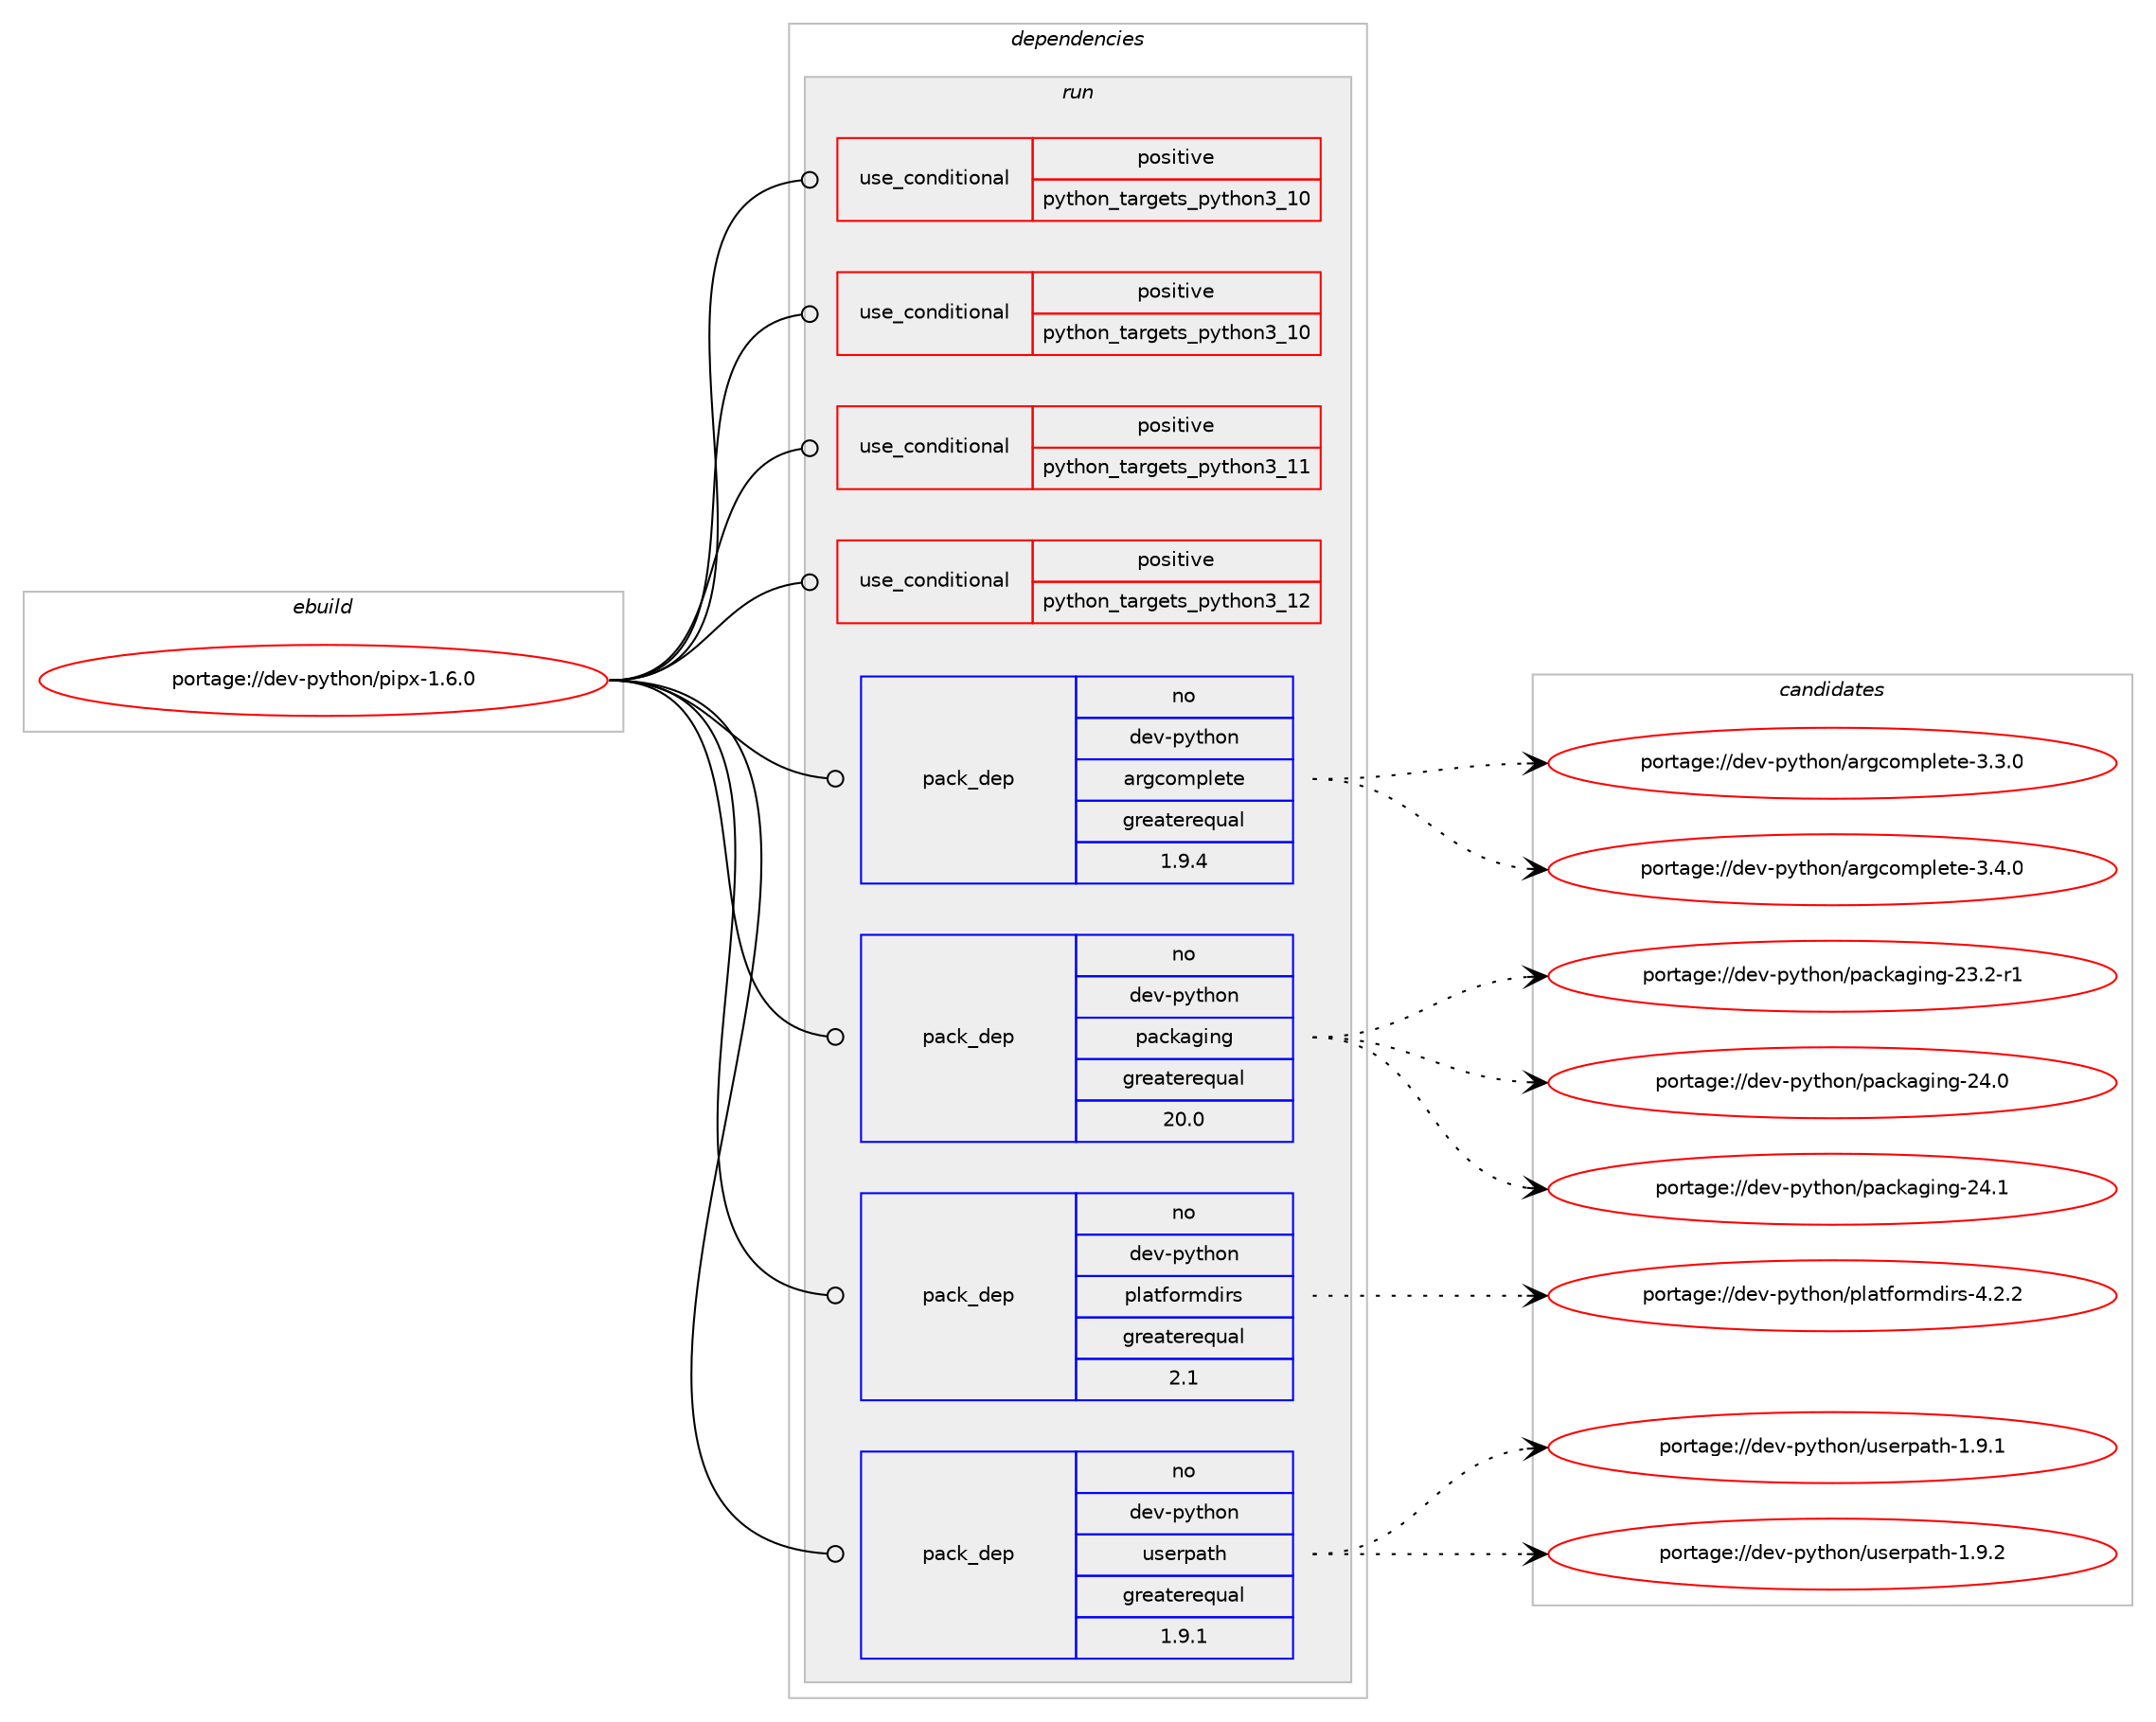digraph prolog {

# *************
# Graph options
# *************

newrank=true;
concentrate=true;
compound=true;
graph [rankdir=LR,fontname=Helvetica,fontsize=10,ranksep=1.5];#, ranksep=2.5, nodesep=0.2];
edge  [arrowhead=vee];
node  [fontname=Helvetica,fontsize=10];

# **********
# The ebuild
# **********

subgraph cluster_leftcol {
color=gray;
rank=same;
label=<<i>ebuild</i>>;
id [label="portage://dev-python/pipx-1.6.0", color=red, width=4, href="../dev-python/pipx-1.6.0.svg"];
}

# ****************
# The dependencies
# ****************

subgraph cluster_midcol {
color=gray;
label=<<i>dependencies</i>>;
subgraph cluster_compile {
fillcolor="#eeeeee";
style=filled;
label=<<i>compile</i>>;
}
subgraph cluster_compileandrun {
fillcolor="#eeeeee";
style=filled;
label=<<i>compile and run</i>>;
}
subgraph cluster_run {
fillcolor="#eeeeee";
style=filled;
label=<<i>run</i>>;
subgraph cond35009 {
dependency77629 [label=<<TABLE BORDER="0" CELLBORDER="1" CELLSPACING="0" CELLPADDING="4"><TR><TD ROWSPAN="3" CELLPADDING="10">use_conditional</TD></TR><TR><TD>positive</TD></TR><TR><TD>python_targets_python3_10</TD></TR></TABLE>>, shape=none, color=red];
# *** BEGIN UNKNOWN DEPENDENCY TYPE (TODO) ***
# dependency77629 -> package_dependency(portage://dev-python/pipx-1.6.0,run,no,dev-lang,python,none,[,,],[slot(3.10)],[])
# *** END UNKNOWN DEPENDENCY TYPE (TODO) ***

}
id:e -> dependency77629:w [weight=20,style="solid",arrowhead="odot"];
subgraph cond35010 {
dependency77630 [label=<<TABLE BORDER="0" CELLBORDER="1" CELLSPACING="0" CELLPADDING="4"><TR><TD ROWSPAN="3" CELLPADDING="10">use_conditional</TD></TR><TR><TD>positive</TD></TR><TR><TD>python_targets_python3_10</TD></TR></TABLE>>, shape=none, color=red];
# *** BEGIN UNKNOWN DEPENDENCY TYPE (TODO) ***
# dependency77630 -> package_dependency(portage://dev-python/pipx-1.6.0,run,no,dev-python,tomli,none,[,,],[],[use(optenable(python_targets_python3_10),negative)])
# *** END UNKNOWN DEPENDENCY TYPE (TODO) ***

}
id:e -> dependency77630:w [weight=20,style="solid",arrowhead="odot"];
subgraph cond35011 {
dependency77631 [label=<<TABLE BORDER="0" CELLBORDER="1" CELLSPACING="0" CELLPADDING="4"><TR><TD ROWSPAN="3" CELLPADDING="10">use_conditional</TD></TR><TR><TD>positive</TD></TR><TR><TD>python_targets_python3_11</TD></TR></TABLE>>, shape=none, color=red];
# *** BEGIN UNKNOWN DEPENDENCY TYPE (TODO) ***
# dependency77631 -> package_dependency(portage://dev-python/pipx-1.6.0,run,no,dev-lang,python,none,[,,],[slot(3.11)],[])
# *** END UNKNOWN DEPENDENCY TYPE (TODO) ***

}
id:e -> dependency77631:w [weight=20,style="solid",arrowhead="odot"];
subgraph cond35012 {
dependency77632 [label=<<TABLE BORDER="0" CELLBORDER="1" CELLSPACING="0" CELLPADDING="4"><TR><TD ROWSPAN="3" CELLPADDING="10">use_conditional</TD></TR><TR><TD>positive</TD></TR><TR><TD>python_targets_python3_12</TD></TR></TABLE>>, shape=none, color=red];
# *** BEGIN UNKNOWN DEPENDENCY TYPE (TODO) ***
# dependency77632 -> package_dependency(portage://dev-python/pipx-1.6.0,run,no,dev-lang,python,none,[,,],[slot(3.12)],[])
# *** END UNKNOWN DEPENDENCY TYPE (TODO) ***

}
id:e -> dependency77632:w [weight=20,style="solid",arrowhead="odot"];
subgraph pack41403 {
dependency77633 [label=<<TABLE BORDER="0" CELLBORDER="1" CELLSPACING="0" CELLPADDING="4" WIDTH="220"><TR><TD ROWSPAN="6" CELLPADDING="30">pack_dep</TD></TR><TR><TD WIDTH="110">no</TD></TR><TR><TD>dev-python</TD></TR><TR><TD>argcomplete</TD></TR><TR><TD>greaterequal</TD></TR><TR><TD>1.9.4</TD></TR></TABLE>>, shape=none, color=blue];
}
id:e -> dependency77633:w [weight=20,style="solid",arrowhead="odot"];
subgraph pack41404 {
dependency77634 [label=<<TABLE BORDER="0" CELLBORDER="1" CELLSPACING="0" CELLPADDING="4" WIDTH="220"><TR><TD ROWSPAN="6" CELLPADDING="30">pack_dep</TD></TR><TR><TD WIDTH="110">no</TD></TR><TR><TD>dev-python</TD></TR><TR><TD>packaging</TD></TR><TR><TD>greaterequal</TD></TR><TR><TD>20.0</TD></TR></TABLE>>, shape=none, color=blue];
}
id:e -> dependency77634:w [weight=20,style="solid",arrowhead="odot"];
subgraph pack41405 {
dependency77635 [label=<<TABLE BORDER="0" CELLBORDER="1" CELLSPACING="0" CELLPADDING="4" WIDTH="220"><TR><TD ROWSPAN="6" CELLPADDING="30">pack_dep</TD></TR><TR><TD WIDTH="110">no</TD></TR><TR><TD>dev-python</TD></TR><TR><TD>platformdirs</TD></TR><TR><TD>greaterequal</TD></TR><TR><TD>2.1</TD></TR></TABLE>>, shape=none, color=blue];
}
id:e -> dependency77635:w [weight=20,style="solid",arrowhead="odot"];
subgraph pack41406 {
dependency77636 [label=<<TABLE BORDER="0" CELLBORDER="1" CELLSPACING="0" CELLPADDING="4" WIDTH="220"><TR><TD ROWSPAN="6" CELLPADDING="30">pack_dep</TD></TR><TR><TD WIDTH="110">no</TD></TR><TR><TD>dev-python</TD></TR><TR><TD>userpath</TD></TR><TR><TD>greaterequal</TD></TR><TR><TD>1.9.1</TD></TR></TABLE>>, shape=none, color=blue];
}
id:e -> dependency77636:w [weight=20,style="solid",arrowhead="odot"];
}
}

# **************
# The candidates
# **************

subgraph cluster_choices {
rank=same;
color=gray;
label=<<i>candidates</i>>;

subgraph choice41403 {
color=black;
nodesep=1;
choice10010111845112121116104111110479711410399111109112108101116101455146514648 [label="portage://dev-python/argcomplete-3.3.0", color=red, width=4,href="../dev-python/argcomplete-3.3.0.svg"];
choice10010111845112121116104111110479711410399111109112108101116101455146524648 [label="portage://dev-python/argcomplete-3.4.0", color=red, width=4,href="../dev-python/argcomplete-3.4.0.svg"];
dependency77633:e -> choice10010111845112121116104111110479711410399111109112108101116101455146514648:w [style=dotted,weight="100"];
dependency77633:e -> choice10010111845112121116104111110479711410399111109112108101116101455146524648:w [style=dotted,weight="100"];
}
subgraph choice41404 {
color=black;
nodesep=1;
choice100101118451121211161041111104711297991079710310511010345505146504511449 [label="portage://dev-python/packaging-23.2-r1", color=red, width=4,href="../dev-python/packaging-23.2-r1.svg"];
choice10010111845112121116104111110471129799107971031051101034550524648 [label="portage://dev-python/packaging-24.0", color=red, width=4,href="../dev-python/packaging-24.0.svg"];
choice10010111845112121116104111110471129799107971031051101034550524649 [label="portage://dev-python/packaging-24.1", color=red, width=4,href="../dev-python/packaging-24.1.svg"];
dependency77634:e -> choice100101118451121211161041111104711297991079710310511010345505146504511449:w [style=dotted,weight="100"];
dependency77634:e -> choice10010111845112121116104111110471129799107971031051101034550524648:w [style=dotted,weight="100"];
dependency77634:e -> choice10010111845112121116104111110471129799107971031051101034550524649:w [style=dotted,weight="100"];
}
subgraph choice41405 {
color=black;
nodesep=1;
choice100101118451121211161041111104711210897116102111114109100105114115455246504650 [label="portage://dev-python/platformdirs-4.2.2", color=red, width=4,href="../dev-python/platformdirs-4.2.2.svg"];
dependency77635:e -> choice100101118451121211161041111104711210897116102111114109100105114115455246504650:w [style=dotted,weight="100"];
}
subgraph choice41406 {
color=black;
nodesep=1;
choice100101118451121211161041111104711711510111411297116104454946574649 [label="portage://dev-python/userpath-1.9.1", color=red, width=4,href="../dev-python/userpath-1.9.1.svg"];
choice100101118451121211161041111104711711510111411297116104454946574650 [label="portage://dev-python/userpath-1.9.2", color=red, width=4,href="../dev-python/userpath-1.9.2.svg"];
dependency77636:e -> choice100101118451121211161041111104711711510111411297116104454946574649:w [style=dotted,weight="100"];
dependency77636:e -> choice100101118451121211161041111104711711510111411297116104454946574650:w [style=dotted,weight="100"];
}
}

}
